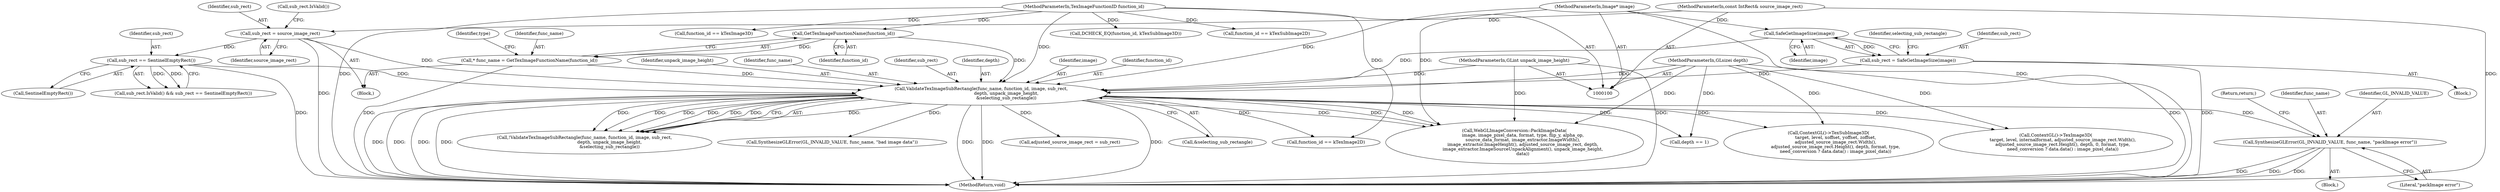 digraph "0_Chrome_3298d3abf47b3a7a10e44c07d821c68a5c8aa935_0@pointer" {
"1000251" [label="(Call,SynthesizeGLError(GL_INVALID_VALUE, func_name, \"packImage error\"))"];
"1000153" [label="(Call,ValidateTexImageSubRectangle(func_name, function_id, image, sub_rect,\n                                    depth, unpack_image_height,\n                                    &selecting_sub_rectangle))"];
"1000119" [label="(Call,* func_name = GetTexImageFunctionName(function_id))"];
"1000121" [label="(Call,GetTexImageFunctionName(function_id))"];
"1000101" [label="(MethodParameterIn,TexImageFunctionID function_id)"];
"1000145" [label="(Call,SafeGetImageSize(image))"];
"1000110" [label="(MethodParameterIn,Image* image)"];
"1000139" [label="(Call,sub_rect == SentinelEmptyRect())"];
"1000133" [label="(Call,sub_rect = source_image_rect)"];
"1000114" [label="(MethodParameterIn,const IntRect& source_image_rect)"];
"1000143" [label="(Call,sub_rect = SafeGetImageSize(image))"];
"1000115" [label="(MethodParameterIn,GLsizei depth)"];
"1000116" [label="(MethodParameterIn,GLint unpack_image_height)"];
"1000158" [label="(Identifier,depth)"];
"1000317" [label="(Call,DCHECK_EQ(function_id, kTexSubImage3D))"];
"1000115" [label="(MethodParameterIn,GLsizei depth)"];
"1000255" [label="(Return,return;)"];
"1000277" [label="(Call,function_id == kTexSubImage2D)"];
"1000146" [label="(Identifier,image)"];
"1000122" [label="(Identifier,function_id)"];
"1000144" [label="(Identifier,sub_rect)"];
"1000142" [label="(Block,)"];
"1000156" [label="(Identifier,image)"];
"1000138" [label="(Call,sub_rect.IsValid())"];
"1000141" [label="(Call,SentinelEmptyRect())"];
"1000143" [label="(Call,sub_rect = SafeGetImageSize(image))"];
"1000149" [label="(Identifier,selecting_sub_rectangle)"];
"1000155" [label="(Identifier,function_id)"];
"1000235" [label="(Call,WebGLImageConversion::PackImageData(\n            image, image_pixel_data, format, type, flip_y, alpha_op,\n            source_data_format, image_extractor.ImageWidth(),\n            image_extractor.ImageHeight(), adjusted_source_image_rect, depth,\n            image_extractor.ImageSourceUnpackAlignment(), unpack_image_height,\n            data))"];
"1000251" [label="(Call,SynthesizeGLError(GL_INVALID_VALUE, func_name, \"packImage error\"))"];
"1000254" [label="(Literal,\"packImage error\")"];
"1000110" [label="(MethodParameterIn,Image* image)"];
"1000165" [label="(Call,adjusted_source_image_rect = sub_rect)"];
"1000140" [label="(Identifier,sub_rect)"];
"1000134" [label="(Identifier,sub_rect)"];
"1000135" [label="(Identifier,source_image_rect)"];
"1000253" [label="(Identifier,func_name)"];
"1000137" [label="(Call,sub_rect.IsValid() && sub_rect == SentinelEmptyRect())"];
"1000252" [label="(Identifier,GL_INVALID_VALUE)"];
"1000116" [label="(MethodParameterIn,GLint unpack_image_height)"];
"1000250" [label="(Block,)"];
"1000125" [label="(Identifier,type)"];
"1000121" [label="(Call,GetTexImageFunctionName(function_id))"];
"1000301" [label="(Call,ContextGL()->TexImage3D(\n          target, level, internalformat, adjusted_source_image_rect.Width(),\n          adjusted_source_image_rect.Height(), depth, 0, format, type,\n          need_conversion ? data.data() : image_pixel_data))"];
"1000152" [label="(Call,!ValidateTexImageSubRectangle(func_name, function_id, image, sub_rect,\n                                    depth, unpack_image_height,\n                                    &selecting_sub_rectangle))"];
"1000133" [label="(Call,sub_rect = source_image_rect)"];
"1000153" [label="(Call,ValidateTexImageSubRectangle(func_name, function_id, image, sub_rect,\n                                    depth, unpack_image_height,\n                                    &selecting_sub_rectangle))"];
"1000120" [label="(Identifier,func_name)"];
"1000159" [label="(Identifier,unpack_image_height)"];
"1000335" [label="(MethodReturn,void)"];
"1000224" [label="(Call,depth == 1)"];
"1000154" [label="(Identifier,func_name)"];
"1000114" [label="(MethodParameterIn,const IntRect& source_image_rect)"];
"1000157" [label="(Identifier,sub_rect)"];
"1000117" [label="(Block,)"];
"1000139" [label="(Call,sub_rect == SentinelEmptyRect())"];
"1000258" [label="(Call,function_id == kTexImage2D)"];
"1000320" [label="(Call,ContextGL()->TexSubImage3D(\n          target, level, xoffset, yoffset, zoffset,\n          adjusted_source_image_rect.Width(),\n          adjusted_source_image_rect.Height(), depth, format, type,\n          need_conversion ? data.data() : image_pixel_data))"];
"1000180" [label="(Call,SynthesizeGLError(GL_INVALID_VALUE, func_name, \"bad image data\"))"];
"1000297" [label="(Call,function_id == kTexImage3D)"];
"1000119" [label="(Call,* func_name = GetTexImageFunctionName(function_id))"];
"1000145" [label="(Call,SafeGetImageSize(image))"];
"1000101" [label="(MethodParameterIn,TexImageFunctionID function_id)"];
"1000160" [label="(Call,&selecting_sub_rectangle)"];
"1000251" -> "1000250"  [label="AST: "];
"1000251" -> "1000254"  [label="CFG: "];
"1000252" -> "1000251"  [label="AST: "];
"1000253" -> "1000251"  [label="AST: "];
"1000254" -> "1000251"  [label="AST: "];
"1000255" -> "1000251"  [label="CFG: "];
"1000251" -> "1000335"  [label="DDG: "];
"1000251" -> "1000335"  [label="DDG: "];
"1000251" -> "1000335"  [label="DDG: "];
"1000153" -> "1000251"  [label="DDG: "];
"1000153" -> "1000152"  [label="AST: "];
"1000153" -> "1000160"  [label="CFG: "];
"1000154" -> "1000153"  [label="AST: "];
"1000155" -> "1000153"  [label="AST: "];
"1000156" -> "1000153"  [label="AST: "];
"1000157" -> "1000153"  [label="AST: "];
"1000158" -> "1000153"  [label="AST: "];
"1000159" -> "1000153"  [label="AST: "];
"1000160" -> "1000153"  [label="AST: "];
"1000152" -> "1000153"  [label="CFG: "];
"1000153" -> "1000335"  [label="DDG: "];
"1000153" -> "1000335"  [label="DDG: "];
"1000153" -> "1000335"  [label="DDG: "];
"1000153" -> "1000335"  [label="DDG: "];
"1000153" -> "1000335"  [label="DDG: "];
"1000153" -> "1000335"  [label="DDG: "];
"1000153" -> "1000335"  [label="DDG: "];
"1000153" -> "1000152"  [label="DDG: "];
"1000153" -> "1000152"  [label="DDG: "];
"1000153" -> "1000152"  [label="DDG: "];
"1000153" -> "1000152"  [label="DDG: "];
"1000153" -> "1000152"  [label="DDG: "];
"1000153" -> "1000152"  [label="DDG: "];
"1000153" -> "1000152"  [label="DDG: "];
"1000119" -> "1000153"  [label="DDG: "];
"1000121" -> "1000153"  [label="DDG: "];
"1000101" -> "1000153"  [label="DDG: "];
"1000145" -> "1000153"  [label="DDG: "];
"1000110" -> "1000153"  [label="DDG: "];
"1000139" -> "1000153"  [label="DDG: "];
"1000143" -> "1000153"  [label="DDG: "];
"1000133" -> "1000153"  [label="DDG: "];
"1000115" -> "1000153"  [label="DDG: "];
"1000116" -> "1000153"  [label="DDG: "];
"1000153" -> "1000165"  [label="DDG: "];
"1000153" -> "1000180"  [label="DDG: "];
"1000153" -> "1000224"  [label="DDG: "];
"1000153" -> "1000235"  [label="DDG: "];
"1000153" -> "1000235"  [label="DDG: "];
"1000153" -> "1000235"  [label="DDG: "];
"1000153" -> "1000258"  [label="DDG: "];
"1000153" -> "1000301"  [label="DDG: "];
"1000153" -> "1000320"  [label="DDG: "];
"1000119" -> "1000117"  [label="AST: "];
"1000119" -> "1000121"  [label="CFG: "];
"1000120" -> "1000119"  [label="AST: "];
"1000121" -> "1000119"  [label="AST: "];
"1000125" -> "1000119"  [label="CFG: "];
"1000119" -> "1000335"  [label="DDG: "];
"1000121" -> "1000119"  [label="DDG: "];
"1000121" -> "1000122"  [label="CFG: "];
"1000122" -> "1000121"  [label="AST: "];
"1000101" -> "1000121"  [label="DDG: "];
"1000101" -> "1000100"  [label="AST: "];
"1000101" -> "1000335"  [label="DDG: "];
"1000101" -> "1000258"  [label="DDG: "];
"1000101" -> "1000277"  [label="DDG: "];
"1000101" -> "1000297"  [label="DDG: "];
"1000101" -> "1000317"  [label="DDG: "];
"1000145" -> "1000143"  [label="AST: "];
"1000145" -> "1000146"  [label="CFG: "];
"1000146" -> "1000145"  [label="AST: "];
"1000143" -> "1000145"  [label="CFG: "];
"1000145" -> "1000143"  [label="DDG: "];
"1000110" -> "1000145"  [label="DDG: "];
"1000110" -> "1000100"  [label="AST: "];
"1000110" -> "1000335"  [label="DDG: "];
"1000110" -> "1000235"  [label="DDG: "];
"1000139" -> "1000137"  [label="AST: "];
"1000139" -> "1000141"  [label="CFG: "];
"1000140" -> "1000139"  [label="AST: "];
"1000141" -> "1000139"  [label="AST: "];
"1000137" -> "1000139"  [label="CFG: "];
"1000139" -> "1000335"  [label="DDG: "];
"1000139" -> "1000137"  [label="DDG: "];
"1000139" -> "1000137"  [label="DDG: "];
"1000133" -> "1000139"  [label="DDG: "];
"1000133" -> "1000117"  [label="AST: "];
"1000133" -> "1000135"  [label="CFG: "];
"1000134" -> "1000133"  [label="AST: "];
"1000135" -> "1000133"  [label="AST: "];
"1000138" -> "1000133"  [label="CFG: "];
"1000133" -> "1000335"  [label="DDG: "];
"1000114" -> "1000133"  [label="DDG: "];
"1000114" -> "1000100"  [label="AST: "];
"1000114" -> "1000335"  [label="DDG: "];
"1000143" -> "1000142"  [label="AST: "];
"1000144" -> "1000143"  [label="AST: "];
"1000149" -> "1000143"  [label="CFG: "];
"1000143" -> "1000335"  [label="DDG: "];
"1000115" -> "1000100"  [label="AST: "];
"1000115" -> "1000335"  [label="DDG: "];
"1000115" -> "1000224"  [label="DDG: "];
"1000115" -> "1000235"  [label="DDG: "];
"1000115" -> "1000301"  [label="DDG: "];
"1000115" -> "1000320"  [label="DDG: "];
"1000116" -> "1000100"  [label="AST: "];
"1000116" -> "1000335"  [label="DDG: "];
"1000116" -> "1000235"  [label="DDG: "];
}
